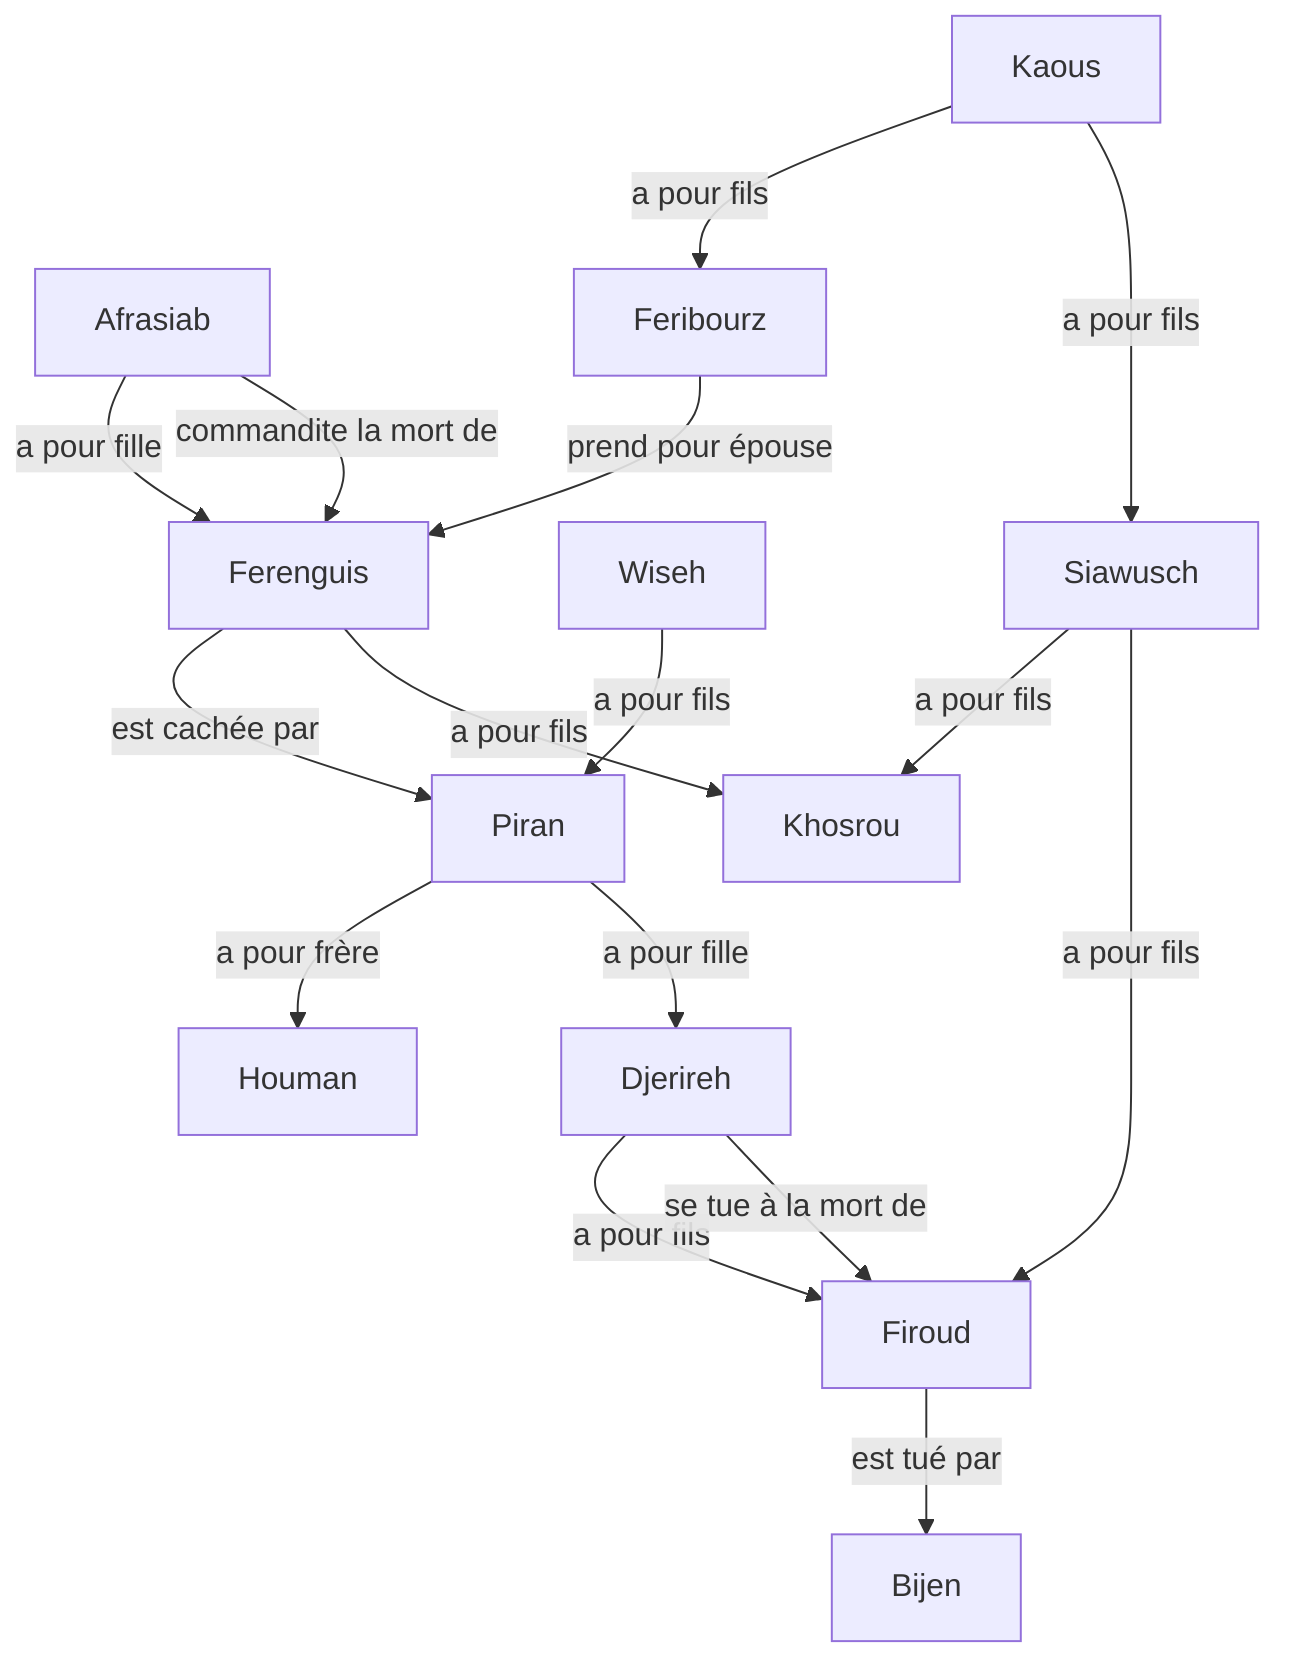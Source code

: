 graph TD
Afrasiab --a pour fille--> Ferenguis
Afrasiab --commandite la mort de--> Ferenguis
Ferenguis --est cachée par --> Piran
Wiseh --a pour fils--> Piran
Piran --a pour frère-->Houman
Piran --a pour fille--> Djerireh
Kaous --a pour fils--> Feribourz
Kaous --a pour fils--> Siawusch
Siawusch --a pour fils--> Khosrou
Ferenguis --a pour fils--> Khosrou
Djerireh --a pour fils--> Firoud
Siawusch --a pour fils--> Firoud
Djerireh --se tue à la mort de--> Firoud
Firoud --est tué par--> Bijen
Feribourz --prend pour épouse --> Ferenguis
